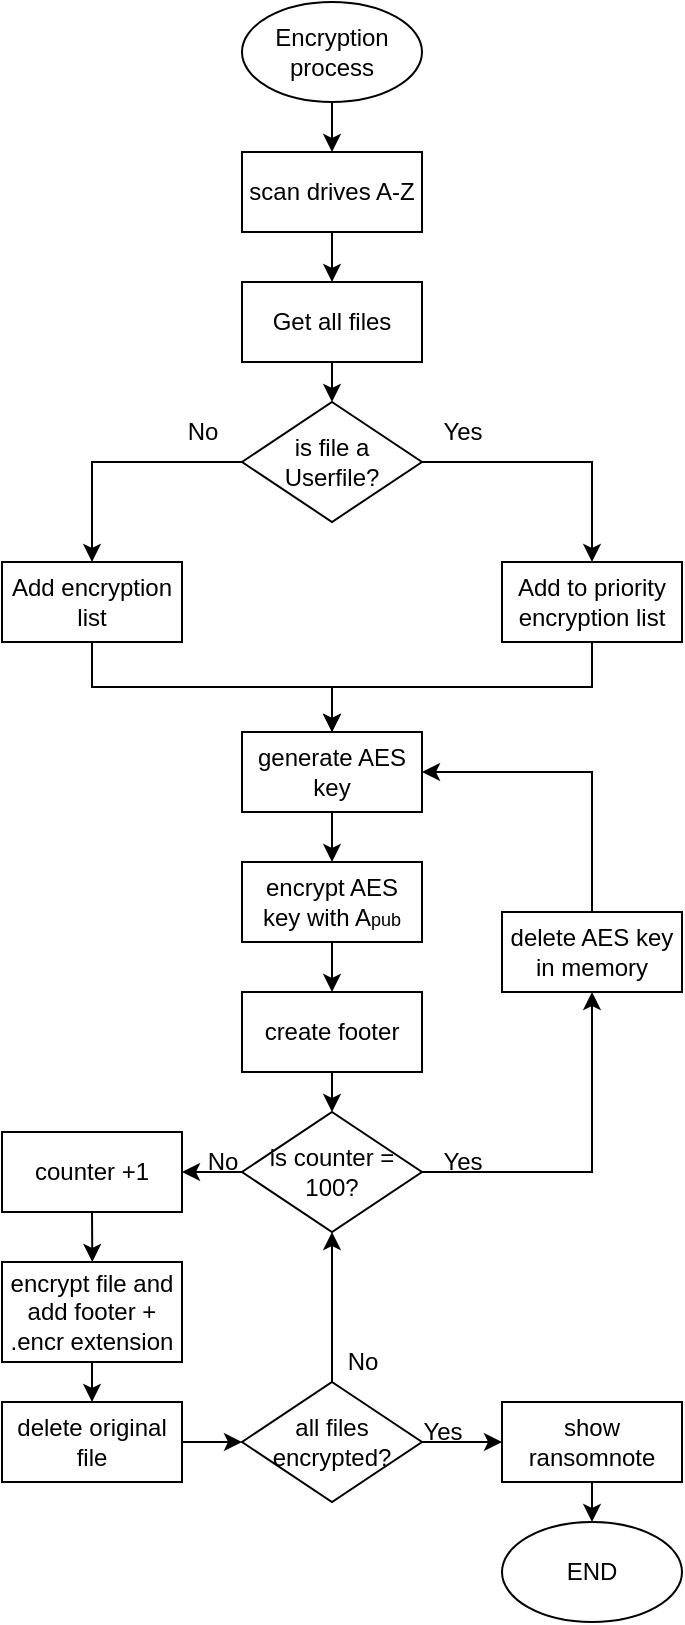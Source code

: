 <mxfile version="22.0.2" type="device">
  <diagram name="Page-1" id="PLLvQZ6LQNwslRD5bKw1">
    <mxGraphModel dx="-303" dy="606" grid="1" gridSize="10" guides="1" tooltips="1" connect="1" arrows="1" fold="1" page="1" pageScale="1" pageWidth="827" pageHeight="1169" math="0" shadow="0">
      <root>
        <mxCell id="0" />
        <mxCell id="1" parent="0" />
        <mxCell id="dNLqifsOH2tCbaXqtZST-34" style="edgeStyle=orthogonalEdgeStyle;rounded=0;orthogonalLoop=1;jettySize=auto;html=1;exitX=0.5;exitY=1;exitDx=0;exitDy=0;entryX=0.5;entryY=0;entryDx=0;entryDy=0;" parent="1" source="dNLqifsOH2tCbaXqtZST-35" target="dNLqifsOH2tCbaXqtZST-37" edge="1">
          <mxGeometry relative="1" as="geometry" />
        </mxCell>
        <mxCell id="dNLqifsOH2tCbaXqtZST-35" value="Encryption process" style="ellipse;whiteSpace=wrap;html=1;" parent="1" vertex="1">
          <mxGeometry x="1060" y="40" width="90" height="50" as="geometry" />
        </mxCell>
        <mxCell id="dNLqifsOH2tCbaXqtZST-36" style="edgeStyle=orthogonalEdgeStyle;rounded=0;orthogonalLoop=1;jettySize=auto;html=1;exitX=0.5;exitY=1;exitDx=0;exitDy=0;entryX=0.5;entryY=0;entryDx=0;entryDy=0;" parent="1" source="dNLqifsOH2tCbaXqtZST-37" target="dNLqifsOH2tCbaXqtZST-39" edge="1">
          <mxGeometry relative="1" as="geometry" />
        </mxCell>
        <mxCell id="dNLqifsOH2tCbaXqtZST-37" value="scan drives A-Z" style="rounded=0;whiteSpace=wrap;html=1;" parent="1" vertex="1">
          <mxGeometry x="1060" y="115" width="90" height="40" as="geometry" />
        </mxCell>
        <mxCell id="m5sXNxWUCo2zVN-5VNqw-8" style="edgeStyle=orthogonalEdgeStyle;rounded=0;orthogonalLoop=1;jettySize=auto;html=1;exitX=0.5;exitY=1;exitDx=0;exitDy=0;entryX=0.5;entryY=0;entryDx=0;entryDy=0;" edge="1" parent="1" source="dNLqifsOH2tCbaXqtZST-39" target="m5sXNxWUCo2zVN-5VNqw-2">
          <mxGeometry relative="1" as="geometry" />
        </mxCell>
        <mxCell id="dNLqifsOH2tCbaXqtZST-39" value="Get all files" style="rounded=0;whiteSpace=wrap;html=1;" parent="1" vertex="1">
          <mxGeometry x="1060" y="180" width="90" height="40" as="geometry" />
        </mxCell>
        <mxCell id="dNLqifsOH2tCbaXqtZST-40" style="edgeStyle=orthogonalEdgeStyle;rounded=0;orthogonalLoop=1;jettySize=auto;html=1;exitX=0;exitY=0.5;exitDx=0;exitDy=0;entryX=1;entryY=0.5;entryDx=0;entryDy=0;" parent="1" source="dNLqifsOH2tCbaXqtZST-42" target="dNLqifsOH2tCbaXqtZST-46" edge="1">
          <mxGeometry relative="1" as="geometry" />
        </mxCell>
        <mxCell id="dNLqifsOH2tCbaXqtZST-41" style="edgeStyle=orthogonalEdgeStyle;rounded=0;orthogonalLoop=1;jettySize=auto;html=1;exitX=1;exitY=0.5;exitDx=0;exitDy=0;entryX=0.5;entryY=1;entryDx=0;entryDy=0;" parent="1" source="dNLqifsOH2tCbaXqtZST-42" target="dNLqifsOH2tCbaXqtZST-54" edge="1">
          <mxGeometry relative="1" as="geometry" />
        </mxCell>
        <mxCell id="dNLqifsOH2tCbaXqtZST-42" value="is counter = 100?" style="rhombus;whiteSpace=wrap;html=1;" parent="1" vertex="1">
          <mxGeometry x="1060" y="595" width="90" height="60" as="geometry" />
        </mxCell>
        <mxCell id="dNLqifsOH2tCbaXqtZST-43" style="edgeStyle=orthogonalEdgeStyle;rounded=0;orthogonalLoop=1;jettySize=auto;html=1;exitX=0.5;exitY=1;exitDx=0;exitDy=0;entryX=0.5;entryY=0;entryDx=0;entryDy=0;" parent="1" source="dNLqifsOH2tCbaXqtZST-44" target="dNLqifsOH2tCbaXqtZST-52" edge="1">
          <mxGeometry relative="1" as="geometry">
            <mxPoint x="1104.667" y="465" as="targetPoint" />
          </mxGeometry>
        </mxCell>
        <mxCell id="dNLqifsOH2tCbaXqtZST-44" value="generate AES key" style="rounded=0;whiteSpace=wrap;html=1;" parent="1" vertex="1">
          <mxGeometry x="1060" y="405" width="90" height="40" as="geometry" />
        </mxCell>
        <mxCell id="dNLqifsOH2tCbaXqtZST-45" style="edgeStyle=orthogonalEdgeStyle;rounded=0;orthogonalLoop=1;jettySize=auto;html=1;exitX=0.5;exitY=1;exitDx=0;exitDy=0;" parent="1" source="dNLqifsOH2tCbaXqtZST-46" edge="1">
          <mxGeometry relative="1" as="geometry">
            <mxPoint x="985.161" y="670.0" as="targetPoint" />
          </mxGeometry>
        </mxCell>
        <mxCell id="dNLqifsOH2tCbaXqtZST-46" value="counter +1" style="rounded=0;whiteSpace=wrap;html=1;" parent="1" vertex="1">
          <mxGeometry x="940" y="605" width="90" height="40" as="geometry" />
        </mxCell>
        <mxCell id="dNLqifsOH2tCbaXqtZST-47" style="edgeStyle=orthogonalEdgeStyle;rounded=0;orthogonalLoop=1;jettySize=auto;html=1;exitX=0.5;exitY=1;exitDx=0;exitDy=0;entryX=0.5;entryY=0;entryDx=0;entryDy=0;" parent="1" source="dNLqifsOH2tCbaXqtZST-48" target="dNLqifsOH2tCbaXqtZST-42" edge="1">
          <mxGeometry relative="1" as="geometry" />
        </mxCell>
        <mxCell id="dNLqifsOH2tCbaXqtZST-48" value="create footer" style="rounded=0;whiteSpace=wrap;html=1;" parent="1" vertex="1">
          <mxGeometry x="1060" y="535" width="90" height="40" as="geometry" />
        </mxCell>
        <mxCell id="dNLqifsOH2tCbaXqtZST-49" value="Yes" style="text;html=1;align=center;verticalAlign=middle;resizable=0;points=[];autosize=1;strokeColor=none;fillColor=none;" parent="1" vertex="1">
          <mxGeometry x="1150" y="605" width="40" height="30" as="geometry" />
        </mxCell>
        <mxCell id="dNLqifsOH2tCbaXqtZST-50" value="No" style="text;html=1;align=center;verticalAlign=middle;resizable=0;points=[];autosize=1;strokeColor=none;fillColor=none;" parent="1" vertex="1">
          <mxGeometry x="1030" y="605" width="40" height="30" as="geometry" />
        </mxCell>
        <mxCell id="dNLqifsOH2tCbaXqtZST-51" style="edgeStyle=orthogonalEdgeStyle;rounded=0;orthogonalLoop=1;jettySize=auto;html=1;exitX=0.5;exitY=1;exitDx=0;exitDy=0;entryX=0.5;entryY=0;entryDx=0;entryDy=0;" parent="1" source="dNLqifsOH2tCbaXqtZST-52" target="dNLqifsOH2tCbaXqtZST-48" edge="1">
          <mxGeometry relative="1" as="geometry" />
        </mxCell>
        <mxCell id="dNLqifsOH2tCbaXqtZST-52" value="encrypt AES key with A&lt;font style=&quot;font-size: 9px;&quot;&gt;pub&lt;/font&gt;" style="rounded=0;whiteSpace=wrap;html=1;" parent="1" vertex="1">
          <mxGeometry x="1060" y="470" width="90" height="40" as="geometry" />
        </mxCell>
        <mxCell id="dNLqifsOH2tCbaXqtZST-53" style="edgeStyle=orthogonalEdgeStyle;rounded=0;orthogonalLoop=1;jettySize=auto;html=1;exitX=0.5;exitY=0;exitDx=0;exitDy=0;entryX=1;entryY=0.5;entryDx=0;entryDy=0;" parent="1" source="dNLqifsOH2tCbaXqtZST-54" target="dNLqifsOH2tCbaXqtZST-44" edge="1">
          <mxGeometry relative="1" as="geometry" />
        </mxCell>
        <mxCell id="dNLqifsOH2tCbaXqtZST-54" value="delete AES key in memory" style="rounded=0;whiteSpace=wrap;html=1;" parent="1" vertex="1">
          <mxGeometry x="1190" y="495" width="90" height="40" as="geometry" />
        </mxCell>
        <mxCell id="dNLqifsOH2tCbaXqtZST-55" style="edgeStyle=orthogonalEdgeStyle;rounded=0;orthogonalLoop=1;jettySize=auto;html=1;exitX=0.5;exitY=1;exitDx=0;exitDy=0;entryX=0.5;entryY=0;entryDx=0;entryDy=0;" parent="1" source="dNLqifsOH2tCbaXqtZST-56" target="dNLqifsOH2tCbaXqtZST-58" edge="1">
          <mxGeometry relative="1" as="geometry" />
        </mxCell>
        <mxCell id="dNLqifsOH2tCbaXqtZST-56" value="encrypt file and add footer + .encr extension" style="rounded=0;whiteSpace=wrap;html=1;" parent="1" vertex="1">
          <mxGeometry x="940" y="670" width="90" height="50" as="geometry" />
        </mxCell>
        <mxCell id="dNLqifsOH2tCbaXqtZST-57" style="edgeStyle=orthogonalEdgeStyle;rounded=0;orthogonalLoop=1;jettySize=auto;html=1;exitX=1;exitY=0.5;exitDx=0;exitDy=0;entryX=0;entryY=0.5;entryDx=0;entryDy=0;" parent="1" source="dNLqifsOH2tCbaXqtZST-58" target="dNLqifsOH2tCbaXqtZST-61" edge="1">
          <mxGeometry relative="1" as="geometry" />
        </mxCell>
        <mxCell id="dNLqifsOH2tCbaXqtZST-58" value="delete original file" style="rounded=0;whiteSpace=wrap;html=1;" parent="1" vertex="1">
          <mxGeometry x="940" y="740" width="90" height="40" as="geometry" />
        </mxCell>
        <mxCell id="dNLqifsOH2tCbaXqtZST-59" style="edgeStyle=orthogonalEdgeStyle;rounded=0;orthogonalLoop=1;jettySize=auto;html=1;exitX=0.5;exitY=0;exitDx=0;exitDy=0;entryX=0.5;entryY=1;entryDx=0;entryDy=0;" parent="1" source="dNLqifsOH2tCbaXqtZST-61" target="dNLqifsOH2tCbaXqtZST-42" edge="1">
          <mxGeometry relative="1" as="geometry" />
        </mxCell>
        <mxCell id="dNLqifsOH2tCbaXqtZST-60" style="edgeStyle=orthogonalEdgeStyle;rounded=0;orthogonalLoop=1;jettySize=auto;html=1;exitX=1;exitY=0.5;exitDx=0;exitDy=0;entryX=0;entryY=0.5;entryDx=0;entryDy=0;" parent="1" source="dNLqifsOH2tCbaXqtZST-61" target="dNLqifsOH2tCbaXqtZST-66" edge="1">
          <mxGeometry relative="1" as="geometry">
            <mxPoint x="1190" y="760" as="targetPoint" />
          </mxGeometry>
        </mxCell>
        <mxCell id="dNLqifsOH2tCbaXqtZST-61" value="all files encrypted?" style="rhombus;whiteSpace=wrap;html=1;" parent="1" vertex="1">
          <mxGeometry x="1060" y="730" width="90" height="60" as="geometry" />
        </mxCell>
        <mxCell id="dNLqifsOH2tCbaXqtZST-62" value="END" style="ellipse;whiteSpace=wrap;html=1;" parent="1" vertex="1">
          <mxGeometry x="1190" y="800" width="90" height="50" as="geometry" />
        </mxCell>
        <mxCell id="dNLqifsOH2tCbaXqtZST-63" value="No" style="text;html=1;align=center;verticalAlign=middle;resizable=0;points=[];autosize=1;strokeColor=none;fillColor=none;" parent="1" vertex="1">
          <mxGeometry x="1100" y="705" width="40" height="30" as="geometry" />
        </mxCell>
        <mxCell id="dNLqifsOH2tCbaXqtZST-64" value="Yes" style="text;html=1;align=center;verticalAlign=middle;resizable=0;points=[];autosize=1;strokeColor=none;fillColor=none;" parent="1" vertex="1">
          <mxGeometry x="1140" y="740" width="40" height="30" as="geometry" />
        </mxCell>
        <mxCell id="dNLqifsOH2tCbaXqtZST-65" style="edgeStyle=orthogonalEdgeStyle;rounded=0;orthogonalLoop=1;jettySize=auto;html=1;exitX=0.5;exitY=1;exitDx=0;exitDy=0;entryX=0.5;entryY=0;entryDx=0;entryDy=0;" parent="1" source="dNLqifsOH2tCbaXqtZST-66" target="dNLqifsOH2tCbaXqtZST-62" edge="1">
          <mxGeometry relative="1" as="geometry" />
        </mxCell>
        <mxCell id="dNLqifsOH2tCbaXqtZST-66" value="show ransomnote" style="rounded=0;whiteSpace=wrap;html=1;" parent="1" vertex="1">
          <mxGeometry x="1190" y="740" width="90" height="40" as="geometry" />
        </mxCell>
        <mxCell id="m5sXNxWUCo2zVN-5VNqw-5" style="edgeStyle=orthogonalEdgeStyle;rounded=0;orthogonalLoop=1;jettySize=auto;html=1;exitX=1;exitY=0.5;exitDx=0;exitDy=0;entryX=0.5;entryY=0;entryDx=0;entryDy=0;" edge="1" parent="1" source="m5sXNxWUCo2zVN-5VNqw-2" target="m5sXNxWUCo2zVN-5VNqw-6">
          <mxGeometry relative="1" as="geometry">
            <mxPoint x="1320" y="250" as="targetPoint" />
          </mxGeometry>
        </mxCell>
        <mxCell id="m5sXNxWUCo2zVN-5VNqw-11" style="edgeStyle=orthogonalEdgeStyle;rounded=0;orthogonalLoop=1;jettySize=auto;html=1;exitX=0;exitY=0.5;exitDx=0;exitDy=0;entryX=0.5;entryY=0;entryDx=0;entryDy=0;" edge="1" parent="1" source="m5sXNxWUCo2zVN-5VNqw-2" target="m5sXNxWUCo2zVN-5VNqw-10">
          <mxGeometry relative="1" as="geometry" />
        </mxCell>
        <mxCell id="m5sXNxWUCo2zVN-5VNqw-2" value="is file a Userfile?" style="rhombus;whiteSpace=wrap;html=1;" vertex="1" parent="1">
          <mxGeometry x="1060" y="240" width="90" height="60" as="geometry" />
        </mxCell>
        <mxCell id="m5sXNxWUCo2zVN-5VNqw-14" style="edgeStyle=orthogonalEdgeStyle;rounded=0;orthogonalLoop=1;jettySize=auto;html=1;exitX=0.5;exitY=1;exitDx=0;exitDy=0;entryX=0.5;entryY=0;entryDx=0;entryDy=0;" edge="1" parent="1" source="m5sXNxWUCo2zVN-5VNqw-6" target="dNLqifsOH2tCbaXqtZST-44">
          <mxGeometry relative="1" as="geometry" />
        </mxCell>
        <mxCell id="m5sXNxWUCo2zVN-5VNqw-6" value="Add to priority encryption list" style="rounded=0;whiteSpace=wrap;html=1;" vertex="1" parent="1">
          <mxGeometry x="1190" y="320" width="90" height="40" as="geometry" />
        </mxCell>
        <mxCell id="m5sXNxWUCo2zVN-5VNqw-7" value="Yes" style="text;html=1;align=center;verticalAlign=middle;resizable=0;points=[];autosize=1;strokeColor=none;fillColor=none;" vertex="1" parent="1">
          <mxGeometry x="1150" y="240" width="40" height="30" as="geometry" />
        </mxCell>
        <mxCell id="m5sXNxWUCo2zVN-5VNqw-12" style="edgeStyle=orthogonalEdgeStyle;rounded=0;orthogonalLoop=1;jettySize=auto;html=1;exitX=0.5;exitY=1;exitDx=0;exitDy=0;entryX=0.5;entryY=0;entryDx=0;entryDy=0;" edge="1" parent="1" source="m5sXNxWUCo2zVN-5VNqw-10" target="dNLqifsOH2tCbaXqtZST-44">
          <mxGeometry relative="1" as="geometry" />
        </mxCell>
        <mxCell id="m5sXNxWUCo2zVN-5VNqw-10" value="Add encryption list" style="rounded=0;whiteSpace=wrap;html=1;" vertex="1" parent="1">
          <mxGeometry x="940" y="320" width="90" height="40" as="geometry" />
        </mxCell>
        <mxCell id="m5sXNxWUCo2zVN-5VNqw-16" value="No" style="text;html=1;align=center;verticalAlign=middle;resizable=0;points=[];autosize=1;strokeColor=none;fillColor=none;" vertex="1" parent="1">
          <mxGeometry x="1020" y="240" width="40" height="30" as="geometry" />
        </mxCell>
      </root>
    </mxGraphModel>
  </diagram>
</mxfile>
